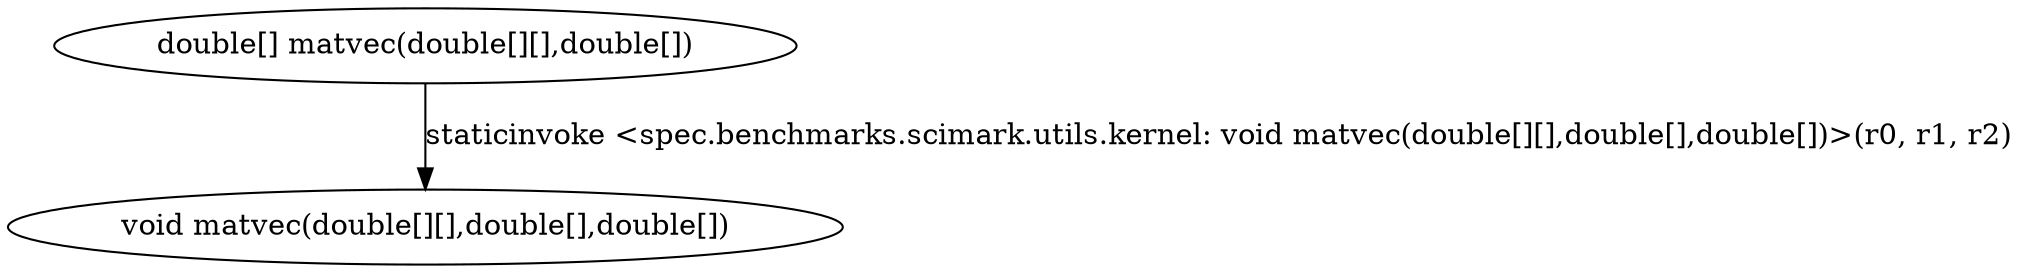 digraph g {
1[label="void matvec(double[][],double[],double[])"]
0[label="double[] matvec(double[][],double[])"]
0->1[label="staticinvoke <spec.benchmarks.scimark.utils.kernel: void matvec(double[][],double[],double[])>(r0, r1, r2)"]
}